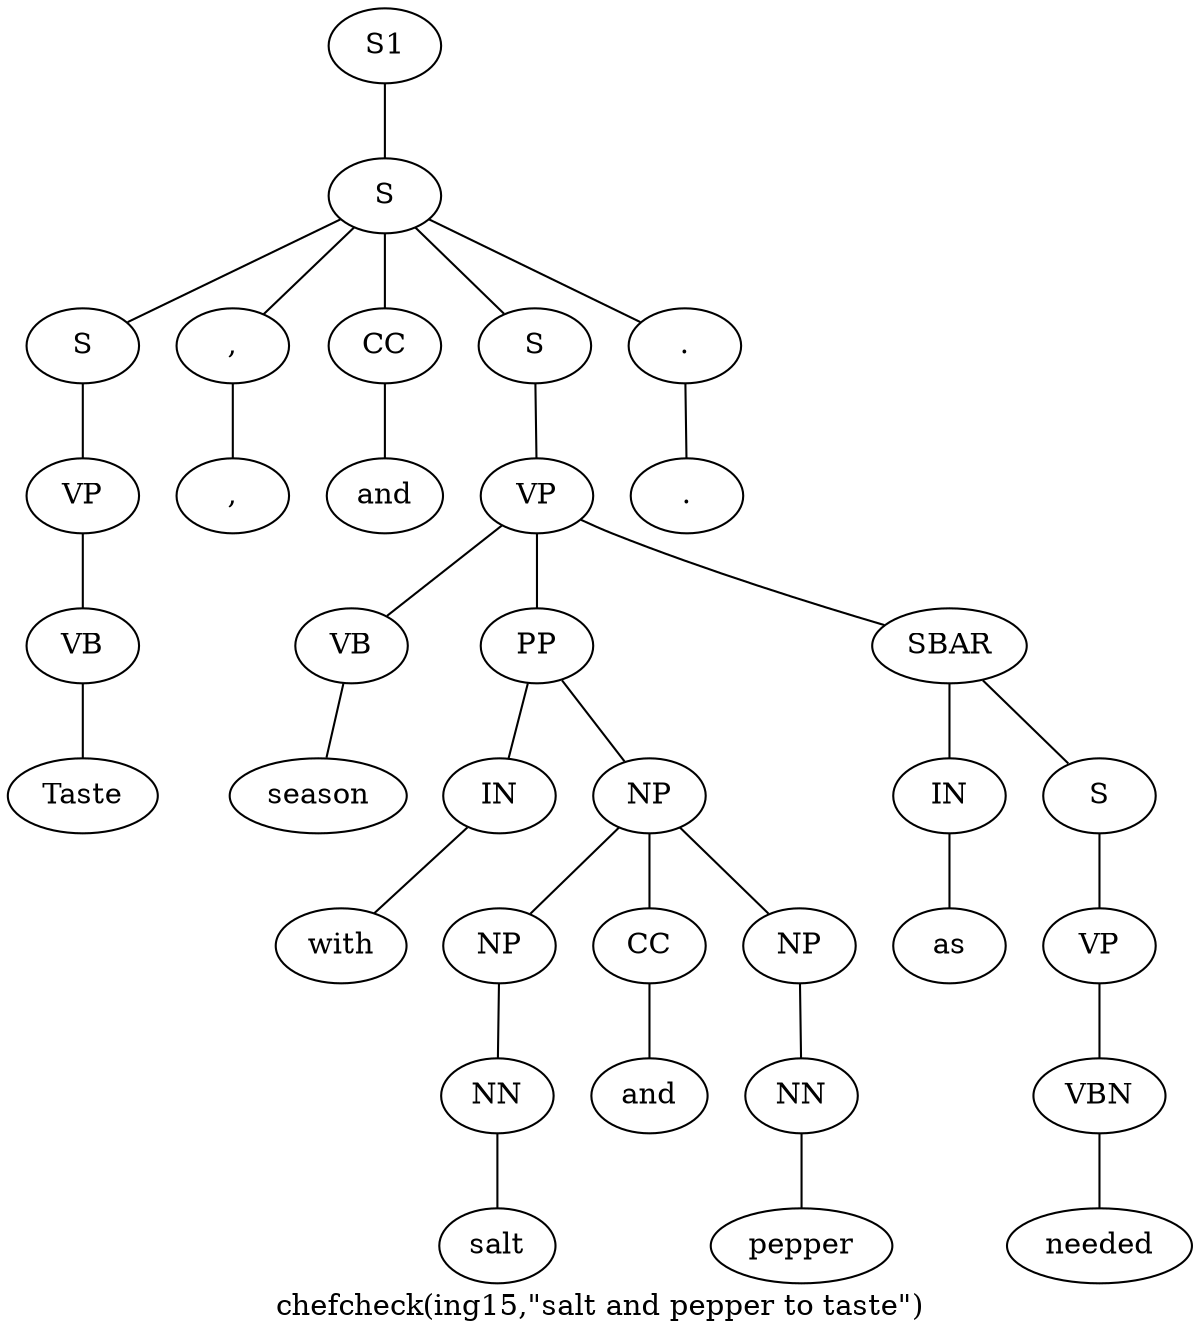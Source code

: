 graph SyntaxGraph {
	label = "chefcheck(ing15,\"salt and pepper to taste\")";
	Node0 [label="S1"];
	Node1 [label="S"];
	Node2 [label="S"];
	Node3 [label="VP"];
	Node4 [label="VB"];
	Node5 [label="Taste"];
	Node6 [label=","];
	Node7 [label=","];
	Node8 [label="CC"];
	Node9 [label="and"];
	Node10 [label="S"];
	Node11 [label="VP"];
	Node12 [label="VB"];
	Node13 [label="season"];
	Node14 [label="PP"];
	Node15 [label="IN"];
	Node16 [label="with"];
	Node17 [label="NP"];
	Node18 [label="NP"];
	Node19 [label="NN"];
	Node20 [label="salt"];
	Node21 [label="CC"];
	Node22 [label="and"];
	Node23 [label="NP"];
	Node24 [label="NN"];
	Node25 [label="pepper"];
	Node26 [label="SBAR"];
	Node27 [label="IN"];
	Node28 [label="as"];
	Node29 [label="S"];
	Node30 [label="VP"];
	Node31 [label="VBN"];
	Node32 [label="needed"];
	Node33 [label="."];
	Node34 [label="."];

	Node0 -- Node1;
	Node1 -- Node2;
	Node1 -- Node6;
	Node1 -- Node8;
	Node1 -- Node10;
	Node1 -- Node33;
	Node2 -- Node3;
	Node3 -- Node4;
	Node4 -- Node5;
	Node6 -- Node7;
	Node8 -- Node9;
	Node10 -- Node11;
	Node11 -- Node12;
	Node11 -- Node14;
	Node11 -- Node26;
	Node12 -- Node13;
	Node14 -- Node15;
	Node14 -- Node17;
	Node15 -- Node16;
	Node17 -- Node18;
	Node17 -- Node21;
	Node17 -- Node23;
	Node18 -- Node19;
	Node19 -- Node20;
	Node21 -- Node22;
	Node23 -- Node24;
	Node24 -- Node25;
	Node26 -- Node27;
	Node26 -- Node29;
	Node27 -- Node28;
	Node29 -- Node30;
	Node30 -- Node31;
	Node31 -- Node32;
	Node33 -- Node34;
}